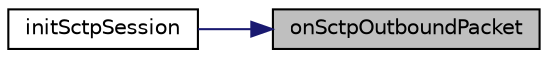 digraph "onSctpOutboundPacket"
{
 // LATEX_PDF_SIZE
  edge [fontname="Helvetica",fontsize="10",labelfontname="Helvetica",labelfontsize="10"];
  node [fontname="Helvetica",fontsize="10",shape=record];
  rankdir="RL";
  Node1 [label="onSctpOutboundPacket",height=0.2,width=0.4,color="black", fillcolor="grey75", style="filled", fontcolor="black",tooltip=" "];
  Node1 -> Node2 [dir="back",color="midnightblue",fontsize="10",style="solid",fontname="Helvetica"];
  Node2 [label="initSctpSession",height=0.2,width=0.4,color="black", fillcolor="white", style="filled",URL="$Sctp_8h.html#ad85436a428a275a11746838ca0a7229e",tooltip=" "];
}
